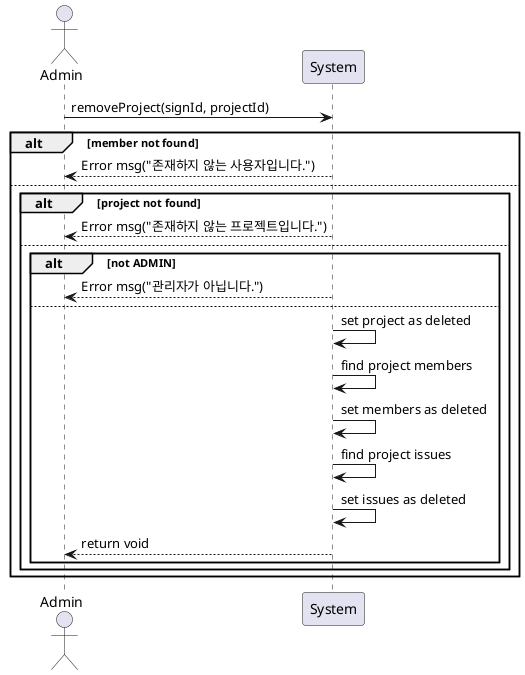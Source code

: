 @startuml
actor Admin
participant System

Admin -> System: removeProject(signId, projectId)
alt member not found
    System --> Admin: Error msg("존재하지 않는 사용자입니다.")
else
    alt project not found
        System --> Admin: Error msg("존재하지 않는 프로젝트입니다.")
    else
        alt not ADMIN
            System --> Admin: Error msg("관리자가 아닙니다.")
        else
            System -> System: set project as deleted
            System -> System: find project members
            System -> System: set members as deleted
            System -> System: find project issues
            System -> System: set issues as deleted
            System --> Admin: return void
        end
    end
end
@enduml

